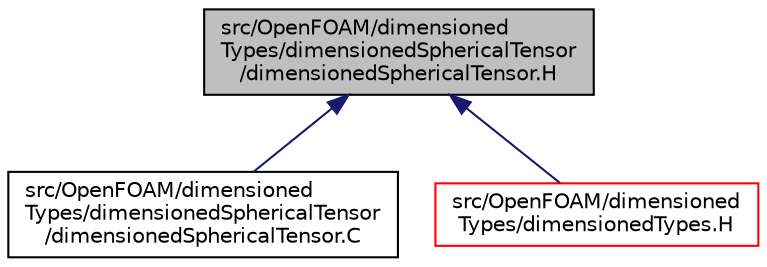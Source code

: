 digraph "src/OpenFOAM/dimensionedTypes/dimensionedSphericalTensor/dimensionedSphericalTensor.H"
{
  bgcolor="transparent";
  edge [fontname="Helvetica",fontsize="10",labelfontname="Helvetica",labelfontsize="10"];
  node [fontname="Helvetica",fontsize="10",shape=record];
  Node1 [label="src/OpenFOAM/dimensioned\lTypes/dimensionedSphericalTensor\l/dimensionedSphericalTensor.H",height=0.2,width=0.4,color="black", fillcolor="grey75", style="filled", fontcolor="black"];
  Node1 -> Node2 [dir="back",color="midnightblue",fontsize="10",style="solid",fontname="Helvetica"];
  Node2 [label="src/OpenFOAM/dimensioned\lTypes/dimensionedSphericalTensor\l/dimensionedSphericalTensor.C",height=0.2,width=0.4,color="black",URL="$a07991.html"];
  Node1 -> Node3 [dir="back",color="midnightblue",fontsize="10",style="solid",fontname="Helvetica"];
  Node3 [label="src/OpenFOAM/dimensioned\lTypes/dimensionedTypes.H",height=0.2,width=0.4,color="red",URL="$a07999.html"];
}
